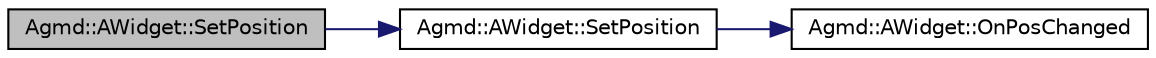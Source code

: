 digraph "Agmd::AWidget::SetPosition"
{
  edge [fontname="Helvetica",fontsize="10",labelfontname="Helvetica",labelfontsize="10"];
  node [fontname="Helvetica",fontsize="10",shape=record];
  rankdir="LR";
  Node1 [label="Agmd::AWidget::SetPosition",height=0.2,width=0.4,color="black", fillcolor="grey75", style="filled" fontcolor="black"];
  Node1 -> Node2 [color="midnightblue",fontsize="10",style="solid",fontname="Helvetica"];
  Node2 [label="Agmd::AWidget::SetPosition",height=0.2,width=0.4,color="black", fillcolor="white", style="filled",URL="$class_agmd_1_1_a_widget.html#a5c2ae107009f4f500b61fb398c689a5c"];
  Node2 -> Node3 [color="midnightblue",fontsize="10",style="solid",fontname="Helvetica"];
  Node3 [label="Agmd::AWidget::OnPosChanged",height=0.2,width=0.4,color="black", fillcolor="white", style="filled",URL="$class_agmd_1_1_a_widget.html#a0ed53f97e67bcb7ed8db276d57c768d2"];
}
